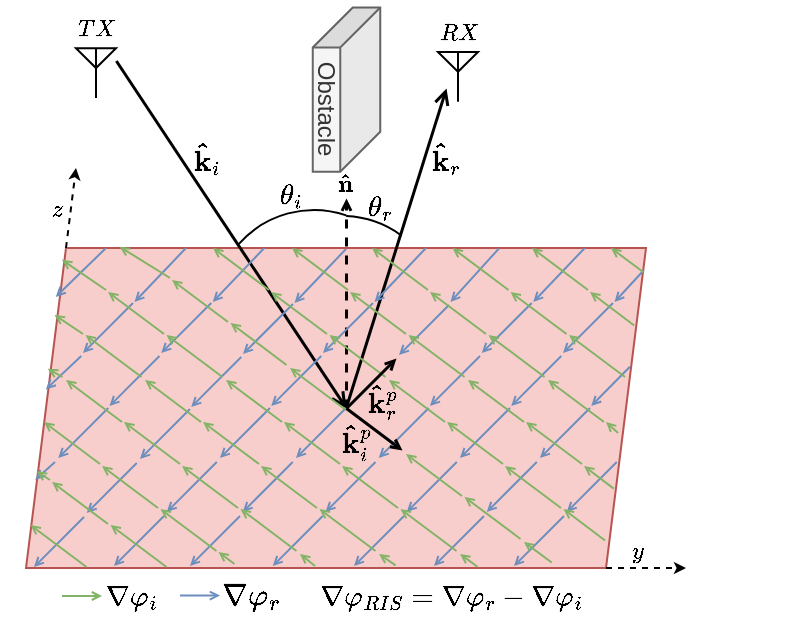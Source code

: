 <mxfile version="24.7.17">
  <diagram name="Sayfa -1" id="55TPPgF1OQXHa3s0PrZa">
    <mxGraphModel grid="1" page="1" gridSize="10" guides="1" tooltips="1" connect="1" arrows="1" fold="1" pageScale="1" pageWidth="827" pageHeight="1169" math="1" shadow="0">
      <root>
        <mxCell id="0" />
        <mxCell id="1" parent="0" />
        <mxCell id="mXV_nLaLVZJTpSqG4kug-3" value="" style="shape=parallelogram;perimeter=parallelogramPerimeter;whiteSpace=wrap;html=1;fixedSize=1;fillColor=#f8cecc;strokeColor=#b85450;" vertex="1" parent="1">
          <mxGeometry x="110" y="580" width="310" height="160" as="geometry" />
        </mxCell>
        <mxCell id="mXV_nLaLVZJTpSqG4kug-4" value="" style="endArrow=classic;html=1;rounded=0;dashed=1;fontSize=11;jumpSize=6;endSize=3;" edge="1" parent="1">
          <mxGeometry width="50" height="50" relative="1" as="geometry">
            <mxPoint x="130" y="580" as="sourcePoint" />
            <mxPoint x="135" y="540" as="targetPoint" />
          </mxGeometry>
        </mxCell>
        <mxCell id="mXV_nLaLVZJTpSqG4kug-12" value="" style="endArrow=open;html=1;rounded=0;endSize=5;endFill=0;strokeWidth=1.5;" edge="1" parent="1" source="mXV_nLaLVZJTpSqG4kug-17">
          <mxGeometry width="50" height="50" relative="1" as="geometry">
            <mxPoint x="180" y="500" as="sourcePoint" />
            <mxPoint x="270" y="660" as="targetPoint" />
          </mxGeometry>
        </mxCell>
        <mxCell id="mXV_nLaLVZJTpSqG4kug-5" value="" style="endArrow=classic;html=1;rounded=0;dashed=1;fontSize=11;jumpSize=6;endSize=3;" edge="1" parent="1">
          <mxGeometry width="50" height="50" relative="1" as="geometry">
            <mxPoint x="400" y="740" as="sourcePoint" />
            <mxPoint x="440" y="740" as="targetPoint" />
          </mxGeometry>
        </mxCell>
        <mxCell id="mXV_nLaLVZJTpSqG4kug-13" value="" style="endArrow=open;html=1;rounded=0;dashed=1;endSize=3;endFill=0;strokeWidth=1.5;" edge="1" parent="1">
          <mxGeometry width="50" height="50" relative="1" as="geometry">
            <mxPoint x="270" y="660" as="sourcePoint" />
            <mxPoint x="270" y="555" as="targetPoint" />
          </mxGeometry>
        </mxCell>
        <mxCell id="mXV_nLaLVZJTpSqG4kug-14" value="" style="endArrow=open;html=1;rounded=0;endSize=5;endFill=0;strokeWidth=1.5;" edge="1" parent="1">
          <mxGeometry width="50" height="50" relative="1" as="geometry">
            <mxPoint x="270" y="659.38" as="sourcePoint" />
            <mxPoint x="320" y="500" as="targetPoint" />
          </mxGeometry>
        </mxCell>
        <mxCell id="mXV_nLaLVZJTpSqG4kug-15" value="&lt;font style=&quot;font-size: 12px;&quot;&gt;Obstacle&lt;/font&gt;" style="shape=cube;whiteSpace=wrap;html=1;boundedLbl=1;backgroundOutline=1;darkOpacity=0.05;darkOpacity2=0.1;rotation=90;fillColor=#f5f5f5;strokeColor=#666666;fontColor=#333333;" vertex="1" parent="1">
          <mxGeometry x="229.19" y="483.94" width="82.13" height="33.75" as="geometry" />
        </mxCell>
        <mxCell id="mXV_nLaLVZJTpSqG4kug-16" value="" style="verticalLabelPosition=bottom;shadow=0;dashed=0;align=center;html=1;verticalAlign=top;shape=mxgraph.electrical.radio.aerial_-_antenna_2;" vertex="1" parent="1">
          <mxGeometry x="135" y="480" width="20" height="25" as="geometry" />
        </mxCell>
        <mxCell id="mXV_nLaLVZJTpSqG4kug-17" value="&lt;font style=&quot;font-size: 10px;&quot;&gt;$$TX$$&lt;/font&gt;" style="text;html=1;align=center;verticalAlign=middle;resizable=0;points=[];autosize=1;strokeColor=none;fillColor=none;" vertex="1" parent="1">
          <mxGeometry x="115" y="456.25" width="60" height="30" as="geometry" />
        </mxCell>
        <mxCell id="mXV_nLaLVZJTpSqG4kug-22" value="&lt;font style=&quot;font-size: 10px;&quot;&gt;$$y$$&lt;/font&gt;" style="text;html=1;align=center;verticalAlign=middle;resizable=0;points=[];autosize=1;strokeColor=none;fillColor=none;" vertex="1" parent="1">
          <mxGeometry x="390" y="717" width="50" height="30" as="geometry" />
        </mxCell>
        <mxCell id="mXV_nLaLVZJTpSqG4kug-21" value="&lt;font style=&quot;font-size: 12px;&quot;&gt;$$\mathbf{\hat{k}}_i$$&lt;/font&gt;" style="text;html=1;align=center;verticalAlign=middle;resizable=0;points=[];autosize=1;strokeColor=none;fillColor=none;" vertex="1" parent="1">
          <mxGeometry x="130" y="520" width="140" height="30" as="geometry" />
        </mxCell>
        <mxCell id="mXV_nLaLVZJTpSqG4kug-23" value="&lt;font style=&quot;font-size: 12px;&quot;&gt;$$\mathbf{\hat{k}}_r$$&lt;/font&gt;" style="text;html=1;align=center;verticalAlign=middle;resizable=0;points=[];autosize=1;strokeColor=none;fillColor=none;" vertex="1" parent="1">
          <mxGeometry x="250" y="520" width="140" height="30" as="geometry" />
        </mxCell>
        <mxCell id="mXV_nLaLVZJTpSqG4kug-31" value="" style="verticalLabelPosition=bottom;verticalAlign=top;html=1;shape=mxgraph.basic.arc;startAngle=0.531;endAngle=0.719;rotation=120;" vertex="1" parent="1">
          <mxGeometry x="204" y="561" width="100" height="100" as="geometry" />
        </mxCell>
        <mxCell id="mXV_nLaLVZJTpSqG4kug-32" value="" style="verticalLabelPosition=bottom;verticalAlign=top;html=1;shape=mxgraph.basic.arc;startAngle=0.701;endAngle=0.794;rotation=110;" vertex="1" parent="1">
          <mxGeometry x="218" y="564" width="100" height="100" as="geometry" />
        </mxCell>
        <mxCell id="mXV_nLaLVZJTpSqG4kug-34" value="&lt;span style=&quot;background-color: rgb(255, 255, 255);&quot;&gt;&lt;font style=&quot;&quot;&gt;&lt;span style=&quot;font-size: 10px;&quot;&gt;$$\mathbf{\hat{n}}$$&lt;/span&gt;&lt;/font&gt;&lt;/span&gt;" style="text;html=1;align=center;verticalAlign=middle;resizable=0;points=[];autosize=1;strokeColor=none;fillColor=none;" vertex="1" parent="1">
          <mxGeometry x="214.25" y="533" width="110" height="30" as="geometry" />
        </mxCell>
        <mxCell id="mXV_nLaLVZJTpSqG4kug-35" value="&lt;font style=&quot;font-size: 12px;&quot;&gt;$$\theta_i$$&lt;/font&gt;" style="text;html=1;align=center;verticalAlign=middle;resizable=0;points=[];autosize=1;strokeColor=none;fillColor=none;" vertex="1" parent="1">
          <mxGeometry x="197" y="539" width="90" height="30" as="geometry" />
        </mxCell>
        <mxCell id="mXV_nLaLVZJTpSqG4kug-36" value="&lt;font style=&quot;font-size: 12px;&quot;&gt;$$\theta_r$$&lt;/font&gt;" style="text;html=1;align=center;verticalAlign=middle;resizable=0;points=[];autosize=1;strokeColor=none;fillColor=none;" vertex="1" parent="1">
          <mxGeometry x="242" y="545" width="90" height="30" as="geometry" />
        </mxCell>
        <mxCell id="uD5t8i6K_N5I61Tdnms8-126" value="&lt;font style=&quot;font-size: 12px;&quot;&gt;$$\mathbf{\hat{k}}_r^p$$&lt;/font&gt;" style="text;html=1;align=center;verticalAlign=middle;resizable=0;points=[];autosize=1;strokeColor=none;fillColor=none;" vertex="1" parent="1">
          <mxGeometry x="208" y="641" width="160" height="30" as="geometry" />
        </mxCell>
        <mxCell id="uD5t8i6K_N5I61Tdnms8-127" value="&lt;font style=&quot;font-size: 12px;&quot;&gt;$$\mathbf{\hat{k}}_i^p$$&lt;/font&gt;" style="text;html=1;align=center;verticalAlign=middle;resizable=0;points=[];autosize=1;strokeColor=none;fillColor=none;" vertex="1" parent="1">
          <mxGeometry x="200" y="661" width="150" height="30" as="geometry" />
        </mxCell>
        <mxCell id="uD5t8i6K_N5I61Tdnms8-128" value="" style="endArrow=open;html=1;rounded=0;endSize=3;endFill=0;fillColor=#d5e8d4;strokeColor=#82b366;" edge="1" parent="1">
          <mxGeometry width="50" height="50" relative="1" as="geometry">
            <mxPoint x="128" y="754" as="sourcePoint" />
            <mxPoint x="148" y="754" as="targetPoint" />
          </mxGeometry>
        </mxCell>
        <mxCell id="uD5t8i6K_N5I61Tdnms8-130" value="&lt;font style=&quot;font-size: 12px;&quot;&gt;$$\nabla \varphi_i$$&lt;/font&gt;" style="text;html=1;align=center;verticalAlign=middle;resizable=0;points=[];autosize=1;strokeColor=none;fillColor=none;" vertex="1" parent="1">
          <mxGeometry x="97" y="739" width="130" height="30" as="geometry" />
        </mxCell>
        <mxCell id="uD5t8i6K_N5I61Tdnms8-129" value="" style="endArrow=open;html=1;rounded=0;endSize=3;endFill=0;fillColor=#dae8fc;strokeColor=#6c8ebf;" edge="1" parent="1">
          <mxGeometry width="50" height="50" relative="1" as="geometry">
            <mxPoint x="187" y="753.8" as="sourcePoint" />
            <mxPoint x="207" y="753.8" as="targetPoint" />
          </mxGeometry>
        </mxCell>
        <mxCell id="uD5t8i6K_N5I61Tdnms8-132" value="&lt;font style=&quot;font-size: 13px;&quot;&gt;$$\nabla \varphi_r$$&lt;/font&gt;" style="text;html=1;align=center;verticalAlign=middle;resizable=0;points=[];autosize=1;strokeColor=none;fillColor=none;" vertex="1" parent="1">
          <mxGeometry x="152" y="739" width="140" height="30" as="geometry" />
        </mxCell>
        <mxCell id="uD5t8i6K_N5I61Tdnms8-138" value="" style="endArrow=open;html=1;rounded=0;endSize=3;endFill=0;strokeWidth=1;fillColor=#dae8fc;strokeColor=#6c8ebf;" edge="1" parent="1">
          <mxGeometry width="50" height="50" relative="1" as="geometry">
            <mxPoint x="270" y="660" as="sourcePoint" />
            <mxPoint x="245" y="685" as="targetPoint" />
          </mxGeometry>
        </mxCell>
        <mxCell id="uD5t8i6K_N5I61Tdnms8-139" value="" style="endArrow=open;html=1;rounded=0;endSize=3;endFill=0;strokeWidth=1;fillColor=#dae8fc;strokeColor=#6c8ebf;" edge="1" parent="1">
          <mxGeometry width="50" height="50" relative="1" as="geometry">
            <mxPoint x="243.38" y="687" as="sourcePoint" />
            <mxPoint x="218.38" y="712" as="targetPoint" />
          </mxGeometry>
        </mxCell>
        <mxCell id="uD5t8i6K_N5I61Tdnms8-140" value="" style="endArrow=open;html=1;rounded=0;endSize=3;endFill=0;strokeWidth=1;fillColor=#dae8fc;strokeColor=#6c8ebf;" edge="1" parent="1">
          <mxGeometry width="50" height="50" relative="1" as="geometry">
            <mxPoint x="217" y="714" as="sourcePoint" />
            <mxPoint x="192" y="739" as="targetPoint" />
          </mxGeometry>
        </mxCell>
        <mxCell id="uD5t8i6K_N5I61Tdnms8-141" value="" style="endArrow=open;html=1;rounded=0;endSize=3;endFill=0;strokeWidth=1;fillColor=#dae8fc;strokeColor=#6c8ebf;" edge="1" parent="1">
          <mxGeometry width="50" height="50" relative="1" as="geometry">
            <mxPoint x="321.5" y="608.5" as="sourcePoint" />
            <mxPoint x="296.5" y="633.5" as="targetPoint" />
          </mxGeometry>
        </mxCell>
        <mxCell id="uD5t8i6K_N5I61Tdnms8-142" value="" style="endArrow=open;html=1;rounded=0;endSize=3;endFill=0;strokeWidth=1;fillColor=#dae8fc;strokeColor=#6c8ebf;exitX=0.763;exitY=0.001;exitDx=0;exitDy=0;exitPerimeter=0;" edge="1" parent="1" source="mXV_nLaLVZJTpSqG4kug-3">
          <mxGeometry width="50" height="50" relative="1" as="geometry">
            <mxPoint x="347.25" y="582" as="sourcePoint" />
            <mxPoint x="322.25" y="607" as="targetPoint" />
          </mxGeometry>
        </mxCell>
        <mxCell id="uD5t8i6K_N5I61Tdnms8-143" value="" style="endArrow=open;html=1;rounded=0;endSize=3;endFill=0;strokeWidth=1;fillColor=#dae8fc;strokeColor=#6c8ebf;" edge="1" parent="1">
          <mxGeometry width="50" height="50" relative="1" as="geometry">
            <mxPoint x="311.38" y="660" as="sourcePoint" />
            <mxPoint x="286.38" y="685" as="targetPoint" />
          </mxGeometry>
        </mxCell>
        <mxCell id="uD5t8i6K_N5I61Tdnms8-144" value="" style="endArrow=open;html=1;rounded=0;endSize=3;endFill=0;strokeWidth=1;fillColor=#dae8fc;strokeColor=#6c8ebf;" edge="1" parent="1">
          <mxGeometry width="50" height="50" relative="1" as="geometry">
            <mxPoint x="284.76" y="687" as="sourcePoint" />
            <mxPoint x="259.76" y="712" as="targetPoint" />
          </mxGeometry>
        </mxCell>
        <mxCell id="uD5t8i6K_N5I61Tdnms8-145" value="" style="endArrow=open;html=1;rounded=0;endSize=3;endFill=0;strokeWidth=1;fillColor=#dae8fc;strokeColor=#6c8ebf;" edge="1" parent="1">
          <mxGeometry width="50" height="50" relative="1" as="geometry">
            <mxPoint x="258.38" y="714" as="sourcePoint" />
            <mxPoint x="233.38" y="739" as="targetPoint" />
          </mxGeometry>
        </mxCell>
        <mxCell id="uD5t8i6K_N5I61Tdnms8-146" value="" style="endArrow=open;html=1;rounded=0;endSize=3;endFill=0;strokeWidth=1;fillColor=#dae8fc;strokeColor=#6c8ebf;" edge="1" parent="1">
          <mxGeometry width="50" height="50" relative="1" as="geometry">
            <mxPoint x="362.88" y="607.5" as="sourcePoint" />
            <mxPoint x="337.88" y="632.5" as="targetPoint" />
          </mxGeometry>
        </mxCell>
        <mxCell id="uD5t8i6K_N5I61Tdnms8-147" value="" style="endArrow=open;html=1;rounded=0;endSize=3;endFill=0;strokeWidth=1;fillColor=#dae8fc;strokeColor=#6c8ebf;exitX=0.701;exitY=0.001;exitDx=0;exitDy=0;exitPerimeter=0;" edge="1" parent="1">
          <mxGeometry width="50" height="50" relative="1" as="geometry">
            <mxPoint x="389.38" y="580" as="sourcePoint" />
            <mxPoint x="363.63" y="607" as="targetPoint" />
          </mxGeometry>
        </mxCell>
        <mxCell id="uD5t8i6K_N5I61Tdnms8-148" value="" style="endArrow=open;html=1;rounded=0;endSize=3;endFill=0;strokeWidth=1;fillColor=#dae8fc;strokeColor=#6c8ebf;" edge="1" parent="1">
          <mxGeometry width="50" height="50" relative="1" as="geometry">
            <mxPoint x="337" y="634" as="sourcePoint" />
            <mxPoint x="312" y="659" as="targetPoint" />
          </mxGeometry>
        </mxCell>
        <mxCell id="uD5t8i6K_N5I61Tdnms8-149" value="" style="endArrow=open;html=1;rounded=0;endSize=3;endFill=0;strokeWidth=1;fillColor=#dae8fc;strokeColor=#6c8ebf;" edge="1" parent="1">
          <mxGeometry width="50" height="50" relative="1" as="geometry">
            <mxPoint x="352" y="660" as="sourcePoint" />
            <mxPoint x="327" y="685" as="targetPoint" />
          </mxGeometry>
        </mxCell>
        <mxCell id="uD5t8i6K_N5I61Tdnms8-150" value="" style="endArrow=open;html=1;rounded=0;endSize=3;endFill=0;strokeWidth=1;fillColor=#dae8fc;strokeColor=#6c8ebf;" edge="1" parent="1">
          <mxGeometry width="50" height="50" relative="1" as="geometry">
            <mxPoint x="325.38" y="687" as="sourcePoint" />
            <mxPoint x="300.38" y="712" as="targetPoint" />
          </mxGeometry>
        </mxCell>
        <mxCell id="uD5t8i6K_N5I61Tdnms8-151" value="" style="endArrow=open;html=1;rounded=0;endSize=3;endFill=0;strokeWidth=1;fillColor=#dae8fc;strokeColor=#6c8ebf;" edge="1" parent="1">
          <mxGeometry width="50" height="50" relative="1" as="geometry">
            <mxPoint x="299" y="714" as="sourcePoint" />
            <mxPoint x="274" y="739" as="targetPoint" />
          </mxGeometry>
        </mxCell>
        <mxCell id="uD5t8i6K_N5I61Tdnms8-152" value="" style="endArrow=open;html=1;rounded=0;endSize=3;endFill=0;strokeWidth=1;fillColor=#dae8fc;strokeColor=#6c8ebf;" edge="1" parent="1">
          <mxGeometry width="50" height="50" relative="1" as="geometry">
            <mxPoint x="403.5" y="607.5" as="sourcePoint" />
            <mxPoint x="378.5" y="632.5" as="targetPoint" />
          </mxGeometry>
        </mxCell>
        <mxCell id="uD5t8i6K_N5I61Tdnms8-153" value="" style="endArrow=open;html=1;rounded=0;endSize=3;endFill=0;strokeWidth=1;fillColor=#dae8fc;strokeColor=#6c8ebf;" edge="1" parent="1">
          <mxGeometry width="50" height="50" relative="1" as="geometry">
            <mxPoint x="419" y="591" as="sourcePoint" />
            <mxPoint x="404.25" y="607" as="targetPoint" />
          </mxGeometry>
        </mxCell>
        <mxCell id="uD5t8i6K_N5I61Tdnms8-154" value="" style="endArrow=open;html=1;rounded=0;endSize=3;endFill=0;strokeWidth=1;fillColor=#dae8fc;strokeColor=#6c8ebf;" edge="1" parent="1">
          <mxGeometry width="50" height="50" relative="1" as="geometry">
            <mxPoint x="377.62" y="634" as="sourcePoint" />
            <mxPoint x="352.62" y="659" as="targetPoint" />
          </mxGeometry>
        </mxCell>
        <mxCell id="uD5t8i6K_N5I61Tdnms8-161" value="" style="endArrow=open;html=1;rounded=0;endSize=3;endFill=0;strokeWidth=1;fillColor=#dae8fc;strokeColor=#6c8ebf;" edge="1" parent="1">
          <mxGeometry width="50" height="50" relative="1" as="geometry">
            <mxPoint x="232" y="660" as="sourcePoint" />
            <mxPoint x="207" y="685" as="targetPoint" />
          </mxGeometry>
        </mxCell>
        <mxCell id="uD5t8i6K_N5I61Tdnms8-162" value="" style="endArrow=open;html=1;rounded=0;endSize=3;endFill=0;strokeWidth=1;fillColor=#dae8fc;strokeColor=#6c8ebf;" edge="1" parent="1">
          <mxGeometry width="50" height="50" relative="1" as="geometry">
            <mxPoint x="205.38" y="687" as="sourcePoint" />
            <mxPoint x="180.38" y="712" as="targetPoint" />
          </mxGeometry>
        </mxCell>
        <mxCell id="uD5t8i6K_N5I61Tdnms8-163" value="" style="endArrow=open;html=1;rounded=0;endSize=3;endFill=0;strokeWidth=1;fillColor=#dae8fc;strokeColor=#6c8ebf;" edge="1" parent="1">
          <mxGeometry width="50" height="50" relative="1" as="geometry">
            <mxPoint x="179" y="714" as="sourcePoint" />
            <mxPoint x="154" y="739" as="targetPoint" />
          </mxGeometry>
        </mxCell>
        <mxCell id="uD5t8i6K_N5I61Tdnms8-164" value="" style="endArrow=open;html=1;rounded=0;endSize=3;endFill=0;strokeWidth=1;fillColor=#dae8fc;strokeColor=#6c8ebf;" edge="1" parent="1">
          <mxGeometry width="50" height="50" relative="1" as="geometry">
            <mxPoint x="283.5" y="607.5" as="sourcePoint" />
            <mxPoint x="258.5" y="632.5" as="targetPoint" />
          </mxGeometry>
        </mxCell>
        <mxCell id="uD5t8i6K_N5I61Tdnms8-165" value="" style="endArrow=open;html=1;rounded=0;endSize=3;endFill=0;strokeWidth=1;fillColor=#dae8fc;strokeColor=#6c8ebf;exitX=0.701;exitY=0.001;exitDx=0;exitDy=0;exitPerimeter=0;" edge="1" parent="1">
          <mxGeometry width="50" height="50" relative="1" as="geometry">
            <mxPoint x="310" y="580" as="sourcePoint" />
            <mxPoint x="284.25" y="607" as="targetPoint" />
          </mxGeometry>
        </mxCell>
        <mxCell id="uD5t8i6K_N5I61Tdnms8-166" value="" style="endArrow=open;html=1;rounded=0;endSize=3;endFill=0;strokeWidth=1;fillColor=#dae8fc;strokeColor=#6c8ebf;" edge="1" parent="1">
          <mxGeometry width="50" height="50" relative="1" as="geometry">
            <mxPoint x="257.62" y="634" as="sourcePoint" />
            <mxPoint x="232.62" y="659" as="targetPoint" />
          </mxGeometry>
        </mxCell>
        <mxCell id="uD5t8i6K_N5I61Tdnms8-167" value="" style="endArrow=open;html=1;rounded=0;endSize=3;endFill=0;strokeWidth=1;fillColor=#dae8fc;strokeColor=#6c8ebf;" edge="1" parent="1">
          <mxGeometry width="50" height="50" relative="1" as="geometry">
            <mxPoint x="192" y="660.5" as="sourcePoint" />
            <mxPoint x="167" y="685.5" as="targetPoint" />
          </mxGeometry>
        </mxCell>
        <mxCell id="uD5t8i6K_N5I61Tdnms8-168" value="" style="endArrow=open;html=1;rounded=0;endSize=3;endFill=0;strokeWidth=1;fillColor=#dae8fc;strokeColor=#6c8ebf;" edge="1" parent="1">
          <mxGeometry width="50" height="50" relative="1" as="geometry">
            <mxPoint x="165.38" y="687.5" as="sourcePoint" />
            <mxPoint x="140.38" y="712.5" as="targetPoint" />
          </mxGeometry>
        </mxCell>
        <mxCell id="uD5t8i6K_N5I61Tdnms8-169" value="" style="endArrow=open;html=1;rounded=0;endSize=3;endFill=0;strokeWidth=1;fillColor=#dae8fc;strokeColor=#6c8ebf;" edge="1" parent="1">
          <mxGeometry width="50" height="50" relative="1" as="geometry">
            <mxPoint x="139" y="714.5" as="sourcePoint" />
            <mxPoint x="114" y="739.5" as="targetPoint" />
          </mxGeometry>
        </mxCell>
        <mxCell id="uD5t8i6K_N5I61Tdnms8-170" value="" style="endArrow=open;html=1;rounded=0;endSize=3;endFill=0;strokeWidth=1;fillColor=#dae8fc;strokeColor=#6c8ebf;" edge="1" parent="1">
          <mxGeometry width="50" height="50" relative="1" as="geometry">
            <mxPoint x="243.5" y="608" as="sourcePoint" />
            <mxPoint x="218.5" y="633" as="targetPoint" />
          </mxGeometry>
        </mxCell>
        <mxCell id="uD5t8i6K_N5I61Tdnms8-171" value="" style="endArrow=open;html=1;rounded=0;endSize=3;endFill=0;strokeWidth=1;fillColor=#dae8fc;strokeColor=#6c8ebf;exitX=0.701;exitY=0.001;exitDx=0;exitDy=0;exitPerimeter=0;" edge="1" parent="1">
          <mxGeometry width="50" height="50" relative="1" as="geometry">
            <mxPoint x="270" y="580.5" as="sourcePoint" />
            <mxPoint x="244.25" y="607.5" as="targetPoint" />
          </mxGeometry>
        </mxCell>
        <mxCell id="uD5t8i6K_N5I61Tdnms8-172" value="" style="endArrow=open;html=1;rounded=0;endSize=3;endFill=0;strokeWidth=1;fillColor=#dae8fc;strokeColor=#6c8ebf;" edge="1" parent="1">
          <mxGeometry width="50" height="50" relative="1" as="geometry">
            <mxPoint x="217.62" y="634.5" as="sourcePoint" />
            <mxPoint x="192.62" y="659.5" as="targetPoint" />
          </mxGeometry>
        </mxCell>
        <mxCell id="uD5t8i6K_N5I61Tdnms8-173" value="" style="endArrow=open;html=1;rounded=0;endSize=3;endFill=0;strokeWidth=1;fillColor=#dae8fc;strokeColor=#6c8ebf;" edge="1" parent="1">
          <mxGeometry width="50" height="50" relative="1" as="geometry">
            <mxPoint x="151.13" y="660" as="sourcePoint" />
            <mxPoint x="126.13" y="685" as="targetPoint" />
          </mxGeometry>
        </mxCell>
        <mxCell id="uD5t8i6K_N5I61Tdnms8-174" value="" style="endArrow=open;html=1;rounded=0;endSize=3;endFill=0;strokeWidth=1;fillColor=#dae8fc;strokeColor=#6c8ebf;entryX=0.015;entryY=0.724;entryDx=0;entryDy=0;entryPerimeter=0;" edge="1" parent="1" target="mXV_nLaLVZJTpSqG4kug-3">
          <mxGeometry width="50" height="50" relative="1" as="geometry">
            <mxPoint x="124.51" y="687" as="sourcePoint" />
            <mxPoint x="99.51" y="712" as="targetPoint" />
          </mxGeometry>
        </mxCell>
        <mxCell id="uD5t8i6K_N5I61Tdnms8-176" value="" style="endArrow=open;html=1;rounded=0;endSize=3;endFill=0;strokeWidth=1;fillColor=#dae8fc;strokeColor=#6c8ebf;" edge="1" parent="1">
          <mxGeometry width="50" height="50" relative="1" as="geometry">
            <mxPoint x="202.63" y="607.5" as="sourcePoint" />
            <mxPoint x="177.63" y="632.5" as="targetPoint" />
          </mxGeometry>
        </mxCell>
        <mxCell id="uD5t8i6K_N5I61Tdnms8-177" value="" style="endArrow=open;html=1;rounded=0;endSize=3;endFill=0;strokeWidth=1;fillColor=#dae8fc;strokeColor=#6c8ebf;exitX=0.701;exitY=0.001;exitDx=0;exitDy=0;exitPerimeter=0;" edge="1" parent="1">
          <mxGeometry width="50" height="50" relative="1" as="geometry">
            <mxPoint x="229.13" y="580" as="sourcePoint" />
            <mxPoint x="203.38" y="607" as="targetPoint" />
          </mxGeometry>
        </mxCell>
        <mxCell id="uD5t8i6K_N5I61Tdnms8-178" value="" style="endArrow=open;html=1;rounded=0;endSize=3;endFill=0;strokeWidth=1;fillColor=#dae8fc;strokeColor=#6c8ebf;" edge="1" parent="1">
          <mxGeometry width="50" height="50" relative="1" as="geometry">
            <mxPoint x="176.75" y="634" as="sourcePoint" />
            <mxPoint x="151.75" y="659" as="targetPoint" />
          </mxGeometry>
        </mxCell>
        <mxCell id="uD5t8i6K_N5I61Tdnms8-182" value="" style="endArrow=open;html=1;rounded=0;endSize=3;endFill=0;strokeWidth=1;fillColor=#dae8fc;strokeColor=#6c8ebf;" edge="1" parent="1">
          <mxGeometry width="50" height="50" relative="1" as="geometry">
            <mxPoint x="163.5" y="607.5" as="sourcePoint" />
            <mxPoint x="138.5" y="632.5" as="targetPoint" />
          </mxGeometry>
        </mxCell>
        <mxCell id="uD5t8i6K_N5I61Tdnms8-183" value="" style="endArrow=open;html=1;rounded=0;endSize=3;endFill=0;strokeWidth=1;fillColor=#dae8fc;strokeColor=#6c8ebf;exitX=0.701;exitY=0.001;exitDx=0;exitDy=0;exitPerimeter=0;" edge="1" parent="1">
          <mxGeometry width="50" height="50" relative="1" as="geometry">
            <mxPoint x="190" y="580" as="sourcePoint" />
            <mxPoint x="164.25" y="607" as="targetPoint" />
          </mxGeometry>
        </mxCell>
        <mxCell id="uD5t8i6K_N5I61Tdnms8-184" value="" style="endArrow=open;html=1;rounded=0;endSize=3;endFill=0;strokeWidth=1;fillColor=#dae8fc;strokeColor=#6c8ebf;entryX=0.032;entryY=0.442;entryDx=0;entryDy=0;entryPerimeter=0;" edge="1" parent="1" target="mXV_nLaLVZJTpSqG4kug-3">
          <mxGeometry width="50" height="50" relative="1" as="geometry">
            <mxPoint x="137.62" y="634" as="sourcePoint" />
            <mxPoint x="112.62" y="659" as="targetPoint" />
          </mxGeometry>
        </mxCell>
        <mxCell id="uD5t8i6K_N5I61Tdnms8-189" value="" style="endArrow=open;html=1;rounded=0;endSize=3;endFill=0;strokeWidth=1;fillColor=#dae8fc;strokeColor=#6c8ebf;exitX=0.701;exitY=0.001;exitDx=0;exitDy=0;exitPerimeter=0;entryX=0.048;entryY=0.153;entryDx=0;entryDy=0;entryPerimeter=0;" edge="1" parent="1" target="mXV_nLaLVZJTpSqG4kug-3">
          <mxGeometry width="50" height="50" relative="1" as="geometry">
            <mxPoint x="150" y="580" as="sourcePoint" />
            <mxPoint x="124.25" y="607" as="targetPoint" />
          </mxGeometry>
        </mxCell>
        <mxCell id="uD5t8i6K_N5I61Tdnms8-191" value="" style="endArrow=open;html=1;rounded=0;endSize=3;endFill=0;strokeWidth=1;fillColor=#dae8fc;strokeColor=#6c8ebf;" edge="1" parent="1">
          <mxGeometry width="50" height="50" relative="1" as="geometry">
            <mxPoint x="392" y="660" as="sourcePoint" />
            <mxPoint x="367" y="685" as="targetPoint" />
          </mxGeometry>
        </mxCell>
        <mxCell id="uD5t8i6K_N5I61Tdnms8-192" value="" style="endArrow=open;html=1;rounded=0;endSize=3;endFill=0;strokeWidth=1;fillColor=#dae8fc;strokeColor=#6c8ebf;" edge="1" parent="1">
          <mxGeometry width="50" height="50" relative="1" as="geometry">
            <mxPoint x="365.38" y="687" as="sourcePoint" />
            <mxPoint x="340.38" y="712" as="targetPoint" />
          </mxGeometry>
        </mxCell>
        <mxCell id="uD5t8i6K_N5I61Tdnms8-193" value="" style="endArrow=open;html=1;rounded=0;endSize=3;endFill=0;strokeWidth=1;fillColor=#dae8fc;strokeColor=#6c8ebf;" edge="1" parent="1">
          <mxGeometry width="50" height="50" relative="1" as="geometry">
            <mxPoint x="339" y="714" as="sourcePoint" />
            <mxPoint x="314" y="739" as="targetPoint" />
          </mxGeometry>
        </mxCell>
        <mxCell id="uD5t8i6K_N5I61Tdnms8-196" value="" style="endArrow=open;html=1;rounded=0;endSize=3;endFill=0;strokeWidth=1;fillColor=#dae8fc;strokeColor=#6c8ebf;exitX=0.974;exitY=0.371;exitDx=0;exitDy=0;exitPerimeter=0;" edge="1" parent="1" source="mXV_nLaLVZJTpSqG4kug-3">
          <mxGeometry width="50" height="50" relative="1" as="geometry">
            <mxPoint x="417.62" y="634" as="sourcePoint" />
            <mxPoint x="392.62" y="659" as="targetPoint" />
          </mxGeometry>
        </mxCell>
        <mxCell id="uD5t8i6K_N5I61Tdnms8-198" value="" style="endArrow=open;html=1;rounded=0;endSize=3;endFill=0;strokeWidth=1;fillColor=#dae8fc;strokeColor=#6c8ebf;" edge="1" parent="1">
          <mxGeometry width="50" height="50" relative="1" as="geometry">
            <mxPoint x="405.38" y="687" as="sourcePoint" />
            <mxPoint x="380.38" y="712" as="targetPoint" />
          </mxGeometry>
        </mxCell>
        <mxCell id="uD5t8i6K_N5I61Tdnms8-199" value="" style="endArrow=open;html=1;rounded=0;endSize=3;endFill=0;strokeWidth=1;fillColor=#dae8fc;strokeColor=#6c8ebf;" edge="1" parent="1">
          <mxGeometry width="50" height="50" relative="1" as="geometry">
            <mxPoint x="379" y="714" as="sourcePoint" />
            <mxPoint x="354" y="739" as="targetPoint" />
          </mxGeometry>
        </mxCell>
        <mxCell id="uD5t8i6K_N5I61Tdnms8-209" value="" style="endArrow=open;html=1;rounded=0;endSize=3;endFill=0;strokeWidth=1;fillColor=#d5e8d4;strokeColor=#82b366;" edge="1" parent="1">
          <mxGeometry width="50" height="50" relative="1" as="geometry">
            <mxPoint x="270" y="661" as="sourcePoint" />
            <mxPoint x="242" y="640" as="targetPoint" />
          </mxGeometry>
        </mxCell>
        <mxCell id="uD5t8i6K_N5I61Tdnms8-210" value="" style="endArrow=open;html=1;rounded=0;endSize=3;endFill=0;strokeWidth=1;fillColor=#d5e8d4;strokeColor=#82b366;" edge="1" parent="1">
          <mxGeometry width="50" height="50" relative="1" as="geometry">
            <mxPoint x="240.25" y="638.5" as="sourcePoint" />
            <mxPoint x="212.25" y="617.5" as="targetPoint" />
          </mxGeometry>
        </mxCell>
        <mxCell id="uD5t8i6K_N5I61Tdnms8-211" value="" style="endArrow=open;html=1;rounded=0;endSize=3;endFill=0;strokeWidth=1;fillColor=#d5e8d4;strokeColor=#82b366;" edge="1" parent="1">
          <mxGeometry width="50" height="50" relative="1" as="geometry">
            <mxPoint x="211" y="617" as="sourcePoint" />
            <mxPoint x="183" y="596" as="targetPoint" />
          </mxGeometry>
        </mxCell>
        <mxCell id="uD5t8i6K_N5I61Tdnms8-212" value="" style="endArrow=open;html=1;rounded=0;endSize=3;endFill=0;strokeWidth=1;fillColor=#d5e8d4;strokeColor=#82b366;entryX=0.151;entryY=-0.004;entryDx=0;entryDy=0;entryPerimeter=0;" edge="1" parent="1" target="mXV_nLaLVZJTpSqG4kug-3">
          <mxGeometry width="50" height="50" relative="1" as="geometry">
            <mxPoint x="182" y="595" as="sourcePoint" />
            <mxPoint x="154" y="574" as="targetPoint" />
          </mxGeometry>
        </mxCell>
        <mxCell id="uD5t8i6K_N5I61Tdnms8-213" value="" style="endArrow=open;html=1;rounded=0;endSize=3;endFill=0;strokeWidth=1;fillColor=#d5e8d4;strokeColor=#82b366;exitX=0.591;exitY=-0.058;exitDx=0;exitDy=0;exitPerimeter=0;" edge="1" parent="1">
          <mxGeometry width="50" height="50" relative="1" as="geometry">
            <mxPoint x="372.85" y="737.26" as="sourcePoint" />
            <mxPoint x="359" y="727" as="targetPoint" />
          </mxGeometry>
        </mxCell>
        <mxCell id="uD5t8i6K_N5I61Tdnms8-214" value="" style="endArrow=open;html=1;rounded=0;endSize=3;endFill=0;strokeWidth=1;fillColor=#d5e8d4;strokeColor=#82b366;" edge="1" parent="1">
          <mxGeometry width="50" height="50" relative="1" as="geometry">
            <mxPoint x="357.25" y="725.5" as="sourcePoint" />
            <mxPoint x="329.25" y="704.5" as="targetPoint" />
          </mxGeometry>
        </mxCell>
        <mxCell id="uD5t8i6K_N5I61Tdnms8-215" value="" style="endArrow=open;html=1;rounded=0;endSize=3;endFill=0;strokeWidth=1;fillColor=#d5e8d4;strokeColor=#82b366;" edge="1" parent="1">
          <mxGeometry width="50" height="50" relative="1" as="geometry">
            <mxPoint x="328" y="704" as="sourcePoint" />
            <mxPoint x="300" y="683" as="targetPoint" />
          </mxGeometry>
        </mxCell>
        <mxCell id="uD5t8i6K_N5I61Tdnms8-217" value="" style="endArrow=open;html=1;rounded=0;endSize=3;endFill=0;strokeWidth=1;fillColor=#d5e8d4;strokeColor=#82b366;" edge="1" parent="1">
          <mxGeometry width="50" height="50" relative="1" as="geometry">
            <mxPoint x="319.5" y="667" as="sourcePoint" />
            <mxPoint x="291.5" y="646" as="targetPoint" />
          </mxGeometry>
        </mxCell>
        <mxCell id="uD5t8i6K_N5I61Tdnms8-218" value="" style="endArrow=open;html=1;rounded=0;endSize=3;endFill=0;strokeWidth=1;fillColor=#d5e8d4;strokeColor=#82b366;" edge="1" parent="1">
          <mxGeometry width="50" height="50" relative="1" as="geometry">
            <mxPoint x="289.75" y="644.5" as="sourcePoint" />
            <mxPoint x="261.75" y="623.5" as="targetPoint" />
          </mxGeometry>
        </mxCell>
        <mxCell id="uD5t8i6K_N5I61Tdnms8-219" value="" style="endArrow=open;html=1;rounded=0;endSize=3;endFill=0;strokeWidth=1;fillColor=#d5e8d4;strokeColor=#82b366;" edge="1" parent="1">
          <mxGeometry width="50" height="50" relative="1" as="geometry">
            <mxPoint x="260.5" y="623" as="sourcePoint" />
            <mxPoint x="232.5" y="602" as="targetPoint" />
          </mxGeometry>
        </mxCell>
        <mxCell id="uD5t8i6K_N5I61Tdnms8-220" value="" style="endArrow=open;html=1;rounded=0;endSize=3;endFill=0;strokeWidth=1;fillColor=#d5e8d4;strokeColor=#82b366;" edge="1" parent="1">
          <mxGeometry width="50" height="50" relative="1" as="geometry">
            <mxPoint x="231.5" y="601" as="sourcePoint" />
            <mxPoint x="203.5" y="580" as="targetPoint" />
          </mxGeometry>
        </mxCell>
        <mxCell id="uD5t8i6K_N5I61Tdnms8-222" value="" style="endArrow=open;html=1;rounded=0;endSize=3;endFill=0;strokeWidth=1;fillColor=#d5e8d4;strokeColor=#82b366;exitX=0.934;exitY=0.914;exitDx=0;exitDy=0;exitPerimeter=0;" edge="1" parent="1" source="mXV_nLaLVZJTpSqG4kug-3">
          <mxGeometry width="50" height="50" relative="1" as="geometry">
            <mxPoint x="406.75" y="731.5" as="sourcePoint" />
            <mxPoint x="378.75" y="710.5" as="targetPoint" />
          </mxGeometry>
        </mxCell>
        <mxCell id="uD5t8i6K_N5I61Tdnms8-223" value="" style="endArrow=open;html=1;rounded=0;endSize=3;endFill=0;strokeWidth=1;fillColor=#d5e8d4;strokeColor=#82b366;" edge="1" parent="1">
          <mxGeometry width="50" height="50" relative="1" as="geometry">
            <mxPoint x="377.5" y="710" as="sourcePoint" />
            <mxPoint x="349.5" y="689" as="targetPoint" />
          </mxGeometry>
        </mxCell>
        <mxCell id="uD5t8i6K_N5I61Tdnms8-224" value="" style="endArrow=open;html=1;rounded=0;endSize=3;endFill=0;strokeWidth=1;fillColor=#d5e8d4;strokeColor=#82b366;" edge="1" parent="1">
          <mxGeometry width="50" height="50" relative="1" as="geometry">
            <mxPoint x="348.5" y="688" as="sourcePoint" />
            <mxPoint x="320.5" y="667" as="targetPoint" />
          </mxGeometry>
        </mxCell>
        <mxCell id="uD5t8i6K_N5I61Tdnms8-225" value="" style="endArrow=open;html=1;rounded=0;endSize=3;endFill=0;strokeWidth=1;fillColor=#d5e8d4;strokeColor=#82b366;" edge="1" parent="1">
          <mxGeometry width="50" height="50" relative="1" as="geometry">
            <mxPoint x="359" y="667" as="sourcePoint" />
            <mxPoint x="331" y="646" as="targetPoint" />
          </mxGeometry>
        </mxCell>
        <mxCell id="uD5t8i6K_N5I61Tdnms8-226" value="" style="endArrow=open;html=1;rounded=0;endSize=3;endFill=0;strokeWidth=1;fillColor=#d5e8d4;strokeColor=#82b366;" edge="1" parent="1">
          <mxGeometry width="50" height="50" relative="1" as="geometry">
            <mxPoint x="329.25" y="644.5" as="sourcePoint" />
            <mxPoint x="301.25" y="623.5" as="targetPoint" />
          </mxGeometry>
        </mxCell>
        <mxCell id="uD5t8i6K_N5I61Tdnms8-227" value="" style="endArrow=open;html=1;rounded=0;endSize=3;endFill=0;strokeWidth=1;fillColor=#d5e8d4;strokeColor=#82b366;" edge="1" parent="1">
          <mxGeometry width="50" height="50" relative="1" as="geometry">
            <mxPoint x="300" y="623" as="sourcePoint" />
            <mxPoint x="272" y="602" as="targetPoint" />
          </mxGeometry>
        </mxCell>
        <mxCell id="uD5t8i6K_N5I61Tdnms8-228" value="" style="endArrow=open;html=1;rounded=0;endSize=3;endFill=0;strokeWidth=1;fillColor=#d5e8d4;strokeColor=#82b366;" edge="1" parent="1">
          <mxGeometry width="50" height="50" relative="1" as="geometry">
            <mxPoint x="271" y="601" as="sourcePoint" />
            <mxPoint x="243" y="580" as="targetPoint" />
          </mxGeometry>
        </mxCell>
        <mxCell id="uD5t8i6K_N5I61Tdnms8-231" value="" style="endArrow=open;html=1;rounded=0;endSize=3;endFill=0;strokeWidth=1;fillColor=#d5e8d4;strokeColor=#82b366;exitX=0.948;exitY=0.752;exitDx=0;exitDy=0;exitPerimeter=0;" edge="1" parent="1" source="mXV_nLaLVZJTpSqG4kug-3">
          <mxGeometry width="50" height="50" relative="1" as="geometry">
            <mxPoint x="417" y="710" as="sourcePoint" />
            <mxPoint x="389" y="689" as="targetPoint" />
          </mxGeometry>
        </mxCell>
        <mxCell id="uD5t8i6K_N5I61Tdnms8-232" value="" style="endArrow=open;html=1;rounded=0;endSize=3;endFill=0;strokeWidth=1;fillColor=#d5e8d4;strokeColor=#82b366;" edge="1" parent="1">
          <mxGeometry width="50" height="50" relative="1" as="geometry">
            <mxPoint x="388" y="688" as="sourcePoint" />
            <mxPoint x="360" y="667" as="targetPoint" />
          </mxGeometry>
        </mxCell>
        <mxCell id="uD5t8i6K_N5I61Tdnms8-233" value="" style="endArrow=open;html=1;rounded=0;endSize=3;endFill=0;strokeWidth=1;fillColor=#d5e8d4;strokeColor=#82b366;" edge="1" parent="1">
          <mxGeometry width="50" height="50" relative="1" as="geometry">
            <mxPoint x="399" y="667" as="sourcePoint" />
            <mxPoint x="371" y="646" as="targetPoint" />
          </mxGeometry>
        </mxCell>
        <mxCell id="uD5t8i6K_N5I61Tdnms8-234" value="" style="endArrow=open;html=1;rounded=0;endSize=3;endFill=0;strokeWidth=1;fillColor=#d5e8d4;strokeColor=#82b366;" edge="1" parent="1">
          <mxGeometry width="50" height="50" relative="1" as="geometry">
            <mxPoint x="369.25" y="644.5" as="sourcePoint" />
            <mxPoint x="341.25" y="623.5" as="targetPoint" />
          </mxGeometry>
        </mxCell>
        <mxCell id="uD5t8i6K_N5I61Tdnms8-235" value="" style="endArrow=open;html=1;rounded=0;endSize=3;endFill=0;strokeWidth=1;fillColor=#d5e8d4;strokeColor=#82b366;" edge="1" parent="1">
          <mxGeometry width="50" height="50" relative="1" as="geometry">
            <mxPoint x="340" y="623" as="sourcePoint" />
            <mxPoint x="312" y="602" as="targetPoint" />
          </mxGeometry>
        </mxCell>
        <mxCell id="uD5t8i6K_N5I61Tdnms8-236" value="" style="endArrow=open;html=1;rounded=0;endSize=3;endFill=0;strokeWidth=1;fillColor=#d5e8d4;strokeColor=#82b366;" edge="1" parent="1">
          <mxGeometry width="50" height="50" relative="1" as="geometry">
            <mxPoint x="311" y="601" as="sourcePoint" />
            <mxPoint x="283" y="580" as="targetPoint" />
          </mxGeometry>
        </mxCell>
        <mxCell id="uD5t8i6K_N5I61Tdnms8-240" value="" style="endArrow=open;html=1;rounded=0;endSize=3;endFill=0;strokeWidth=1;fillColor=#d5e8d4;strokeColor=#82b366;exitX=0.955;exitY=0.578;exitDx=0;exitDy=0;exitPerimeter=0;" edge="1" parent="1" source="mXV_nLaLVZJTpSqG4kug-3">
          <mxGeometry width="50" height="50" relative="1" as="geometry">
            <mxPoint x="428" y="688" as="sourcePoint" />
            <mxPoint x="400" y="667" as="targetPoint" />
          </mxGeometry>
        </mxCell>
        <mxCell id="uD5t8i6K_N5I61Tdnms8-242" value="" style="endArrow=open;html=1;rounded=0;endSize=3;endFill=0;strokeWidth=1;fillColor=#d5e8d4;strokeColor=#82b366;" edge="1" parent="1">
          <mxGeometry width="50" height="50" relative="1" as="geometry">
            <mxPoint x="409.5" y="644.5" as="sourcePoint" />
            <mxPoint x="381.5" y="623.5" as="targetPoint" />
          </mxGeometry>
        </mxCell>
        <mxCell id="uD5t8i6K_N5I61Tdnms8-243" value="" style="endArrow=open;html=1;rounded=0;endSize=3;endFill=0;strokeWidth=1;fillColor=#d5e8d4;strokeColor=#82b366;" edge="1" parent="1">
          <mxGeometry width="50" height="50" relative="1" as="geometry">
            <mxPoint x="380.25" y="623" as="sourcePoint" />
            <mxPoint x="352.25" y="602" as="targetPoint" />
          </mxGeometry>
        </mxCell>
        <mxCell id="uD5t8i6K_N5I61Tdnms8-244" value="" style="endArrow=open;html=1;rounded=0;endSize=3;endFill=0;strokeWidth=1;fillColor=#d5e8d4;strokeColor=#82b366;" edge="1" parent="1">
          <mxGeometry width="50" height="50" relative="1" as="geometry">
            <mxPoint x="351.25" y="601" as="sourcePoint" />
            <mxPoint x="323.25" y="580" as="targetPoint" />
          </mxGeometry>
        </mxCell>
        <mxCell id="uD5t8i6K_N5I61Tdnms8-251" value="" style="endArrow=open;html=1;rounded=0;endSize=3;endFill=0;strokeWidth=1;fillColor=#d5e8d4;strokeColor=#82b366;exitX=0.981;exitY=0.242;exitDx=0;exitDy=0;exitPerimeter=0;" edge="1" parent="1" source="mXV_nLaLVZJTpSqG4kug-3">
          <mxGeometry width="50" height="50" relative="1" as="geometry">
            <mxPoint x="420" y="623" as="sourcePoint" />
            <mxPoint x="392" y="602" as="targetPoint" />
          </mxGeometry>
        </mxCell>
        <mxCell id="uD5t8i6K_N5I61Tdnms8-252" value="" style="endArrow=open;html=1;rounded=0;endSize=3;endFill=0;strokeWidth=1;fillColor=#d5e8d4;strokeColor=#82b366;" edge="1" parent="1">
          <mxGeometry width="50" height="50" relative="1" as="geometry">
            <mxPoint x="391" y="601" as="sourcePoint" />
            <mxPoint x="363" y="580" as="targetPoint" />
          </mxGeometry>
        </mxCell>
        <mxCell id="uD5t8i6K_N5I61Tdnms8-260" value="" style="endArrow=open;html=1;rounded=0;endSize=3;endFill=0;strokeWidth=1;fillColor=#d5e8d4;strokeColor=#82b366;exitX=0.996;exitY=0.076;exitDx=0;exitDy=0;exitPerimeter=0;" edge="1" parent="1" source="mXV_nLaLVZJTpSqG4kug-3">
          <mxGeometry width="50" height="50" relative="1" as="geometry">
            <mxPoint x="430.5" y="601" as="sourcePoint" />
            <mxPoint x="402.5" y="580" as="targetPoint" />
          </mxGeometry>
        </mxCell>
        <mxCell id="uD5t8i6K_N5I61Tdnms8-265" value="" style="endArrow=open;html=1;rounded=0;endSize=3;endFill=0;strokeWidth=1;fillColor=#d5e8d4;strokeColor=#82b366;" edge="1" parent="1">
          <mxGeometry width="50" height="50" relative="1" as="geometry">
            <mxPoint x="238" y="667" as="sourcePoint" />
            <mxPoint x="210" y="646" as="targetPoint" />
          </mxGeometry>
        </mxCell>
        <mxCell id="uD5t8i6K_N5I61Tdnms8-266" value="" style="endArrow=open;html=1;rounded=0;endSize=3;endFill=0;strokeWidth=1;fillColor=#d5e8d4;strokeColor=#82b366;" edge="1" parent="1">
          <mxGeometry width="50" height="50" relative="1" as="geometry">
            <mxPoint x="208.25" y="644.5" as="sourcePoint" />
            <mxPoint x="180.25" y="623.5" as="targetPoint" />
          </mxGeometry>
        </mxCell>
        <mxCell id="uD5t8i6K_N5I61Tdnms8-267" value="" style="endArrow=open;html=1;rounded=0;endSize=3;endFill=0;strokeWidth=1;fillColor=#d5e8d4;strokeColor=#82b366;" edge="1" parent="1">
          <mxGeometry width="50" height="50" relative="1" as="geometry">
            <mxPoint x="179" y="623" as="sourcePoint" />
            <mxPoint x="151" y="602" as="targetPoint" />
          </mxGeometry>
        </mxCell>
        <mxCell id="uD5t8i6K_N5I61Tdnms8-268" value="" style="endArrow=open;html=1;rounded=0;endSize=3;endFill=0;strokeWidth=1;fillColor=#d5e8d4;strokeColor=#82b366;entryX=0.058;entryY=0.037;entryDx=0;entryDy=0;entryPerimeter=0;" edge="1" parent="1" target="mXV_nLaLVZJTpSqG4kug-3">
          <mxGeometry width="50" height="50" relative="1" as="geometry">
            <mxPoint x="150" y="601" as="sourcePoint" />
            <mxPoint x="122" y="580" as="targetPoint" />
          </mxGeometry>
        </mxCell>
        <mxCell id="uD5t8i6K_N5I61Tdnms8-269" value="" style="endArrow=open;html=1;rounded=0;endSize=3;endFill=0;strokeWidth=1;fillColor=#d5e8d4;strokeColor=#82b366;exitX=0.485;exitY=0.012;exitDx=0;exitDy=0;exitPerimeter=0;" edge="1" parent="1">
          <mxGeometry width="50" height="50" relative="1" as="geometry">
            <mxPoint x="335.75" y="739.36" as="sourcePoint" />
            <mxPoint x="327" y="733" as="targetPoint" />
          </mxGeometry>
        </mxCell>
        <mxCell id="uD5t8i6K_N5I61Tdnms8-270" value="" style="endArrow=open;html=1;rounded=0;endSize=3;endFill=0;strokeWidth=1;fillColor=#d5e8d4;strokeColor=#82b366;" edge="1" parent="1">
          <mxGeometry width="50" height="50" relative="1" as="geometry">
            <mxPoint x="325.25" y="731.5" as="sourcePoint" />
            <mxPoint x="297.25" y="710.5" as="targetPoint" />
          </mxGeometry>
        </mxCell>
        <mxCell id="uD5t8i6K_N5I61Tdnms8-271" value="" style="endArrow=open;html=1;rounded=0;endSize=3;endFill=0;strokeWidth=1;fillColor=#d5e8d4;strokeColor=#82b366;" edge="1" parent="1">
          <mxGeometry width="50" height="50" relative="1" as="geometry">
            <mxPoint x="296" y="710" as="sourcePoint" />
            <mxPoint x="268" y="689" as="targetPoint" />
          </mxGeometry>
        </mxCell>
        <mxCell id="uD5t8i6K_N5I61Tdnms8-272" value="" style="endArrow=open;html=1;rounded=0;endSize=3;endFill=0;strokeWidth=1;fillColor=#d5e8d4;strokeColor=#82b366;" edge="1" parent="1">
          <mxGeometry width="50" height="50" relative="1" as="geometry">
            <mxPoint x="267" y="688" as="sourcePoint" />
            <mxPoint x="239" y="667" as="targetPoint" />
          </mxGeometry>
        </mxCell>
        <mxCell id="uD5t8i6K_N5I61Tdnms8-273" value="" style="endArrow=open;html=1;rounded=0;endSize=3;endFill=0;strokeWidth=1;fillColor=#d5e8d4;strokeColor=#82b366;" edge="1" parent="1">
          <mxGeometry width="50" height="50" relative="1" as="geometry">
            <mxPoint x="197.5" y="667" as="sourcePoint" />
            <mxPoint x="169.5" y="646" as="targetPoint" />
          </mxGeometry>
        </mxCell>
        <mxCell id="uD5t8i6K_N5I61Tdnms8-274" value="" style="endArrow=open;html=1;rounded=0;endSize=3;endFill=0;strokeWidth=1;fillColor=#d5e8d4;strokeColor=#82b366;" edge="1" parent="1">
          <mxGeometry width="50" height="50" relative="1" as="geometry">
            <mxPoint x="167.75" y="644.5" as="sourcePoint" />
            <mxPoint x="139.75" y="623.5" as="targetPoint" />
          </mxGeometry>
        </mxCell>
        <mxCell id="uD5t8i6K_N5I61Tdnms8-275" value="" style="endArrow=open;html=1;rounded=0;endSize=3;endFill=0;strokeWidth=1;fillColor=#d5e8d4;strokeColor=#82b366;entryX=0.046;entryY=0.209;entryDx=0;entryDy=0;entryPerimeter=0;" edge="1" parent="1" target="mXV_nLaLVZJTpSqG4kug-3">
          <mxGeometry width="50" height="50" relative="1" as="geometry">
            <mxPoint x="138.5" y="623" as="sourcePoint" />
            <mxPoint x="110.5" y="602" as="targetPoint" />
          </mxGeometry>
        </mxCell>
        <mxCell id="uD5t8i6K_N5I61Tdnms8-277" value="" style="endArrow=open;html=1;rounded=0;endSize=3;endFill=0;strokeWidth=1;fillColor=#d5e8d4;strokeColor=#82b366;exitX=0.368;exitY=-0.011;exitDx=0;exitDy=0;exitPerimeter=0;" edge="1" parent="1">
          <mxGeometry width="50" height="50" relative="1" as="geometry">
            <mxPoint x="294.8" y="738.67" as="sourcePoint" />
            <mxPoint x="286.5" y="733" as="targetPoint" />
          </mxGeometry>
        </mxCell>
        <mxCell id="uD5t8i6K_N5I61Tdnms8-278" value="" style="endArrow=open;html=1;rounded=0;endSize=3;endFill=0;strokeWidth=1;fillColor=#d5e8d4;strokeColor=#82b366;" edge="1" parent="1">
          <mxGeometry width="50" height="50" relative="1" as="geometry">
            <mxPoint x="284.75" y="731.5" as="sourcePoint" />
            <mxPoint x="256.75" y="710.5" as="targetPoint" />
          </mxGeometry>
        </mxCell>
        <mxCell id="uD5t8i6K_N5I61Tdnms8-279" value="" style="endArrow=open;html=1;rounded=0;endSize=3;endFill=0;strokeWidth=1;fillColor=#d5e8d4;strokeColor=#82b366;" edge="1" parent="1">
          <mxGeometry width="50" height="50" relative="1" as="geometry">
            <mxPoint x="255.5" y="710" as="sourcePoint" />
            <mxPoint x="227.5" y="689" as="targetPoint" />
          </mxGeometry>
        </mxCell>
        <mxCell id="uD5t8i6K_N5I61Tdnms8-280" value="" style="endArrow=open;html=1;rounded=0;endSize=3;endFill=0;strokeWidth=1;fillColor=#d5e8d4;strokeColor=#82b366;" edge="1" parent="1">
          <mxGeometry width="50" height="50" relative="1" as="geometry">
            <mxPoint x="226.5" y="688" as="sourcePoint" />
            <mxPoint x="198.5" y="667" as="targetPoint" />
          </mxGeometry>
        </mxCell>
        <mxCell id="uD5t8i6K_N5I61Tdnms8-281" value="" style="endArrow=open;html=1;rounded=0;endSize=3;endFill=0;strokeWidth=1;fillColor=#d5e8d4;strokeColor=#82b366;" edge="1" parent="1">
          <mxGeometry width="50" height="50" relative="1" as="geometry">
            <mxPoint x="158" y="667" as="sourcePoint" />
            <mxPoint x="130" y="646" as="targetPoint" />
          </mxGeometry>
        </mxCell>
        <mxCell id="uD5t8i6K_N5I61Tdnms8-282" value="" style="endArrow=open;html=1;rounded=0;endSize=3;endFill=0;strokeWidth=1;fillColor=#d5e8d4;strokeColor=#82b366;entryX=0.035;entryY=0.377;entryDx=0;entryDy=0;entryPerimeter=0;" edge="1" parent="1" target="mXV_nLaLVZJTpSqG4kug-3">
          <mxGeometry width="50" height="50" relative="1" as="geometry">
            <mxPoint x="128.25" y="644.5" as="sourcePoint" />
            <mxPoint x="100.25" y="623.5" as="targetPoint" />
          </mxGeometry>
        </mxCell>
        <mxCell id="uD5t8i6K_N5I61Tdnms8-285" value="" style="endArrow=open;html=1;rounded=0;endSize=3;endFill=0;strokeWidth=1;fillColor=#d5e8d4;strokeColor=#82b366;exitX=0.253;exitY=0;exitDx=0;exitDy=0;exitPerimeter=0;" edge="1" parent="1">
          <mxGeometry width="50" height="50" relative="1" as="geometry">
            <mxPoint x="254.55" y="739" as="sourcePoint" />
            <mxPoint x="247" y="733" as="targetPoint" />
          </mxGeometry>
        </mxCell>
        <mxCell id="uD5t8i6K_N5I61Tdnms8-286" value="" style="endArrow=open;html=1;rounded=0;endSize=3;endFill=0;strokeWidth=1;fillColor=#d5e8d4;strokeColor=#82b366;" edge="1" parent="1">
          <mxGeometry width="50" height="50" relative="1" as="geometry">
            <mxPoint x="245.25" y="731.5" as="sourcePoint" />
            <mxPoint x="217.25" y="710.5" as="targetPoint" />
          </mxGeometry>
        </mxCell>
        <mxCell id="uD5t8i6K_N5I61Tdnms8-287" value="" style="endArrow=open;html=1;rounded=0;endSize=3;endFill=0;strokeWidth=1;fillColor=#d5e8d4;strokeColor=#82b366;" edge="1" parent="1">
          <mxGeometry width="50" height="50" relative="1" as="geometry">
            <mxPoint x="216" y="710" as="sourcePoint" />
            <mxPoint x="188" y="689" as="targetPoint" />
          </mxGeometry>
        </mxCell>
        <mxCell id="uD5t8i6K_N5I61Tdnms8-288" value="" style="endArrow=open;html=1;rounded=0;endSize=3;endFill=0;strokeWidth=1;fillColor=#d5e8d4;strokeColor=#82b366;" edge="1" parent="1">
          <mxGeometry width="50" height="50" relative="1" as="geometry">
            <mxPoint x="187" y="688" as="sourcePoint" />
            <mxPoint x="159" y="667" as="targetPoint" />
          </mxGeometry>
        </mxCell>
        <mxCell id="uD5t8i6K_N5I61Tdnms8-294" value="" style="endArrow=open;html=1;rounded=0;endSize=3;endFill=0;strokeWidth=1;fillColor=#d5e8d4;strokeColor=#82b366;" edge="1" parent="1">
          <mxGeometry width="50" height="50" relative="1" as="geometry">
            <mxPoint x="205.25" y="731.5" as="sourcePoint" />
            <mxPoint x="177.25" y="710.5" as="targetPoint" />
          </mxGeometry>
        </mxCell>
        <mxCell id="uD5t8i6K_N5I61Tdnms8-295" value="" style="endArrow=open;html=1;rounded=0;endSize=3;endFill=0;strokeWidth=1;fillColor=#d5e8d4;strokeColor=#82b366;" edge="1" parent="1">
          <mxGeometry width="50" height="50" relative="1" as="geometry">
            <mxPoint x="176" y="710" as="sourcePoint" />
            <mxPoint x="148" y="689" as="targetPoint" />
          </mxGeometry>
        </mxCell>
        <mxCell id="uD5t8i6K_N5I61Tdnms8-296" value="" style="endArrow=open;html=1;rounded=0;endSize=3;endFill=0;strokeWidth=1;fillColor=#d5e8d4;strokeColor=#82b366;" edge="1" parent="1">
          <mxGeometry width="50" height="50" relative="1" as="geometry">
            <mxPoint x="147" y="688" as="sourcePoint" />
            <mxPoint x="119" y="667" as="targetPoint" />
          </mxGeometry>
        </mxCell>
        <mxCell id="uD5t8i6K_N5I61Tdnms8-302" value="" style="endArrow=open;html=1;rounded=0;endSize=3;endFill=0;strokeWidth=1;fillColor=#d5e8d4;strokeColor=#82b366;" edge="1" parent="1">
          <mxGeometry width="50" height="50" relative="1" as="geometry">
            <mxPoint x="180.25" y="739.5" as="sourcePoint" />
            <mxPoint x="152.25" y="718.5" as="targetPoint" />
          </mxGeometry>
        </mxCell>
        <mxCell id="uD5t8i6K_N5I61Tdnms8-303" value="" style="endArrow=open;html=1;rounded=0;endSize=3;endFill=0;strokeWidth=1;fillColor=#d5e8d4;strokeColor=#82b366;" edge="1" parent="1">
          <mxGeometry width="50" height="50" relative="1" as="geometry">
            <mxPoint x="151" y="718" as="sourcePoint" />
            <mxPoint x="123" y="697" as="targetPoint" />
          </mxGeometry>
        </mxCell>
        <mxCell id="uD5t8i6K_N5I61Tdnms8-304" value="" style="endArrow=open;html=1;rounded=0;endSize=3;endFill=0;strokeWidth=1;fillColor=#d5e8d4;strokeColor=#82b366;entryX=0.017;entryY=0.698;entryDx=0;entryDy=0;entryPerimeter=0;" edge="1" parent="1" target="mXV_nLaLVZJTpSqG4kug-3">
          <mxGeometry width="50" height="50" relative="1" as="geometry">
            <mxPoint x="122" y="696" as="sourcePoint" />
            <mxPoint x="94" y="675" as="targetPoint" />
          </mxGeometry>
        </mxCell>
        <mxCell id="uD5t8i6K_N5I61Tdnms8-310" value="" style="endArrow=open;html=1;rounded=0;endSize=3;endFill=0;strokeWidth=1;fillColor=#d5e8d4;strokeColor=#82b366;" edge="1" parent="1">
          <mxGeometry width="50" height="50" relative="1" as="geometry">
            <mxPoint x="140.25" y="739.5" as="sourcePoint" />
            <mxPoint x="112.25" y="718.5" as="targetPoint" />
          </mxGeometry>
        </mxCell>
        <mxCell id="uD5t8i6K_N5I61Tdnms8-314" value="" style="endArrow=open;html=1;rounded=0;endSize=3;endFill=0;strokeWidth=1.5;" edge="1" parent="1">
          <mxGeometry width="50" height="50" relative="1" as="geometry">
            <mxPoint x="270" y="660" as="sourcePoint" />
            <mxPoint x="298" y="681" as="targetPoint" />
          </mxGeometry>
        </mxCell>
        <mxCell id="uD5t8i6K_N5I61Tdnms8-315" value="" style="endArrow=open;html=1;rounded=0;endSize=3;endFill=0;strokeWidth=1.5;" edge="1" parent="1">
          <mxGeometry width="50" height="50" relative="1" as="geometry">
            <mxPoint x="270" y="660" as="sourcePoint" />
            <mxPoint x="295" y="635" as="targetPoint" />
          </mxGeometry>
        </mxCell>
        <mxCell id="qe47rq_ZbjpTHTj0nL4r-2" value="" style="verticalLabelPosition=bottom;shadow=0;dashed=0;align=center;html=1;verticalAlign=top;shape=mxgraph.electrical.radio.aerial_-_antenna_2;" vertex="1" parent="1">
          <mxGeometry x="316" y="481.88" width="20" height="25" as="geometry" />
        </mxCell>
        <mxCell id="qe47rq_ZbjpTHTj0nL4r-3" value="&lt;font style=&quot;font-size: 10px;&quot;&gt;$$RX$$&lt;/font&gt;" style="text;html=1;align=center;verticalAlign=middle;resizable=0;points=[];autosize=1;strokeColor=none;fillColor=none;" vertex="1" parent="1">
          <mxGeometry x="296" y="458.13" width="60" height="30" as="geometry" />
        </mxCell>
        <mxCell id="qe47rq_ZbjpTHTj0nL4r-4" value="" style="endArrow=open;html=1;rounded=0;endSize=3;endFill=0;strokeWidth=1;fillColor=#d5e8d4;strokeColor=#82b366;exitX=0.253;exitY=0;exitDx=0;exitDy=0;exitPerimeter=0;" edge="1" parent="1">
          <mxGeometry width="50" height="50" relative="1" as="geometry">
            <mxPoint x="214.25" y="738" as="sourcePoint" />
            <mxPoint x="206.25" y="732" as="targetPoint" />
          </mxGeometry>
        </mxCell>
        <mxCell id="qe47rq_ZbjpTHTj0nL4r-7" value="&lt;span style=&quot;font-size: 10px;&quot;&gt;$$z$$&lt;/span&gt;" style="text;html=1;align=center;verticalAlign=middle;resizable=0;points=[];autosize=1;strokeColor=none;fillColor=none;" vertex="1" parent="1">
          <mxGeometry x="100" y="546" width="50" height="30" as="geometry" />
        </mxCell>
        <mxCell id="qe47rq_ZbjpTHTj0nL4r-6" value="&lt;font style=&quot;font-size: 12px;&quot;&gt;$$\nabla \varphi_{RIS} = \nabla \varphi_r - \nabla \varphi_i$$&lt;/font&gt;" style="text;html=1;align=center;verticalAlign=middle;resizable=0;points=[];autosize=1;strokeColor=none;fillColor=none;" vertex="1" parent="1">
          <mxGeometry x="147" y="739" width="350" height="30" as="geometry" />
        </mxCell>
      </root>
    </mxGraphModel>
  </diagram>
</mxfile>
